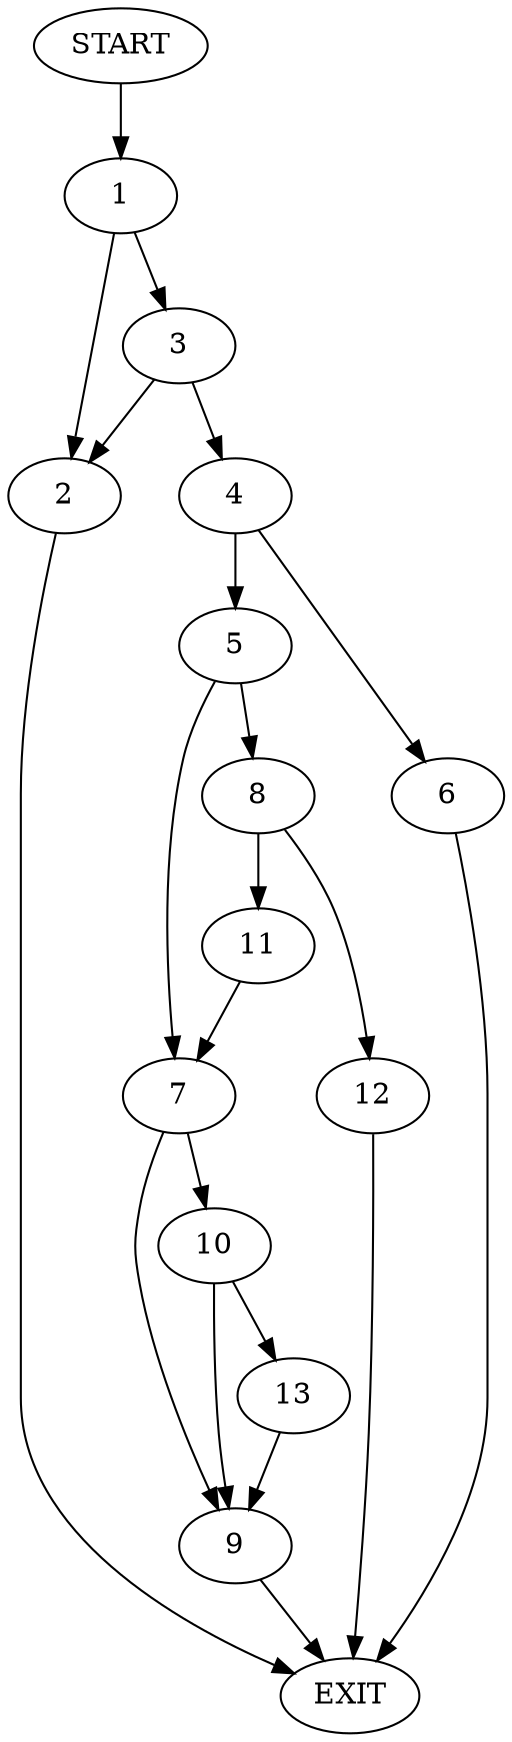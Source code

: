 digraph {
0 [label="START"]
14 [label="EXIT"]
0 -> 1
1 -> 2
1 -> 3
2 -> 14
3 -> 2
3 -> 4
4 -> 5
4 -> 6
6 -> 14
5 -> 7
5 -> 8
7 -> 9
7 -> 10
8 -> 11
8 -> 12
12 -> 14
11 -> 7
9 -> 14
10 -> 9
10 -> 13
13 -> 9
}
